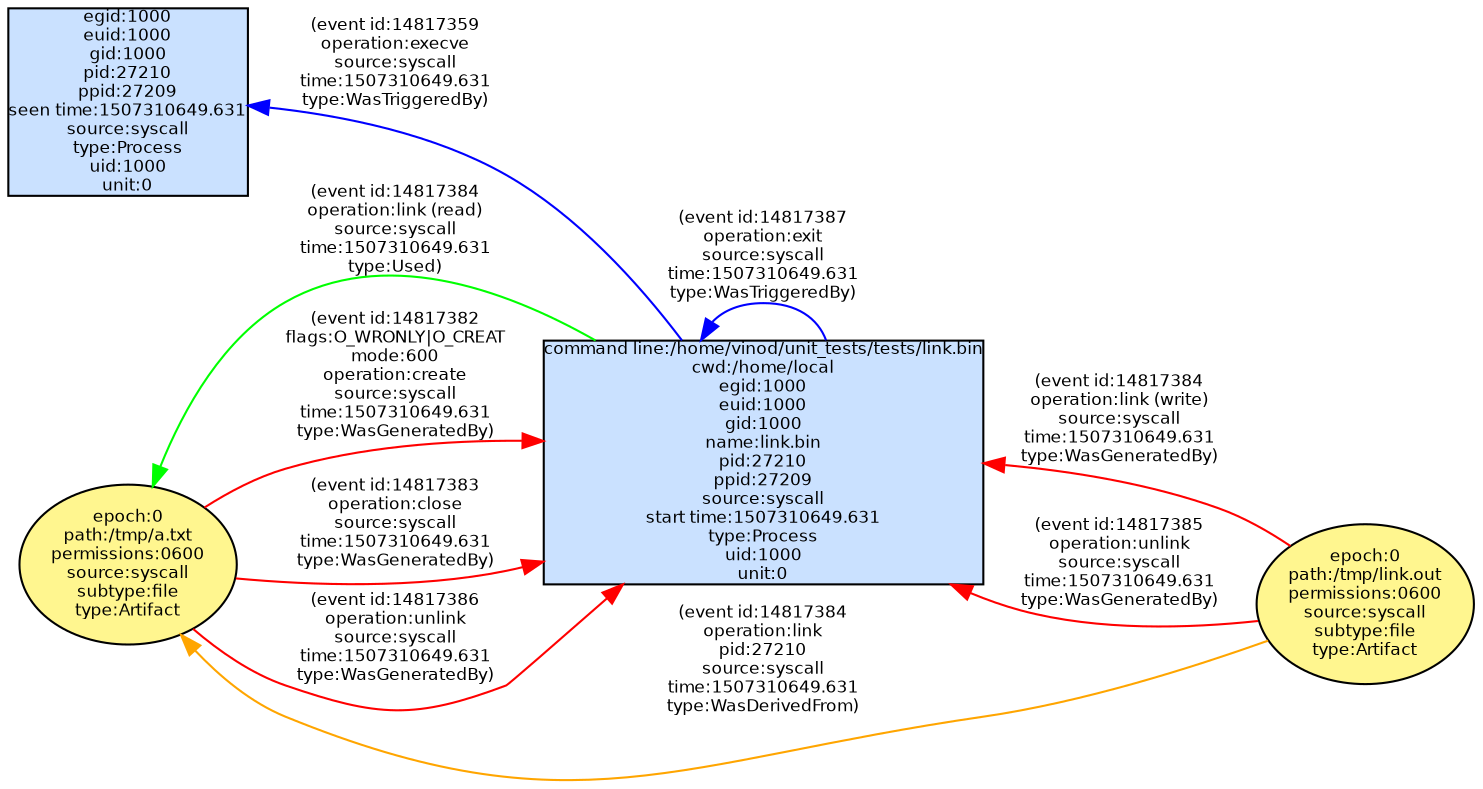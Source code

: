 digraph spade2dot {
graph [rankdir = "RL"];
node [fontname="Helvetica" fontsize="8" style="filled" margin="0.0,0.0"];
edge [fontname="Helvetica" fontsize="8"];
"412bd356e1cbd6d964af30a79dce8f9e" [label="egid:1000\neuid:1000\ngid:1000\npid:27210\nppid:27209\nseen time:1507310649.631\nsource:syscall\ntype:Process\nuid:1000\nunit:0" shape="box" fillcolor="lightsteelblue1"];
"672b7bd3216f0a5fa2d8c7d6a117a41a" [label="command line:/home/vinod/unit_tests/tests/link.bin\ncwd:/home/local\negid:1000\neuid:1000\ngid:1000\nname:link.bin\npid:27210\nppid:27209\nsource:syscall\nstart time:1507310649.631\ntype:Process\nuid:1000\nunit:0" shape="box" fillcolor="lightsteelblue1"];
"672b7bd3216f0a5fa2d8c7d6a117a41a" -> "412bd356e1cbd6d964af30a79dce8f9e" [label="(event id:14817359\noperation:execve\nsource:syscall\ntime:1507310649.631\ntype:WasTriggeredBy)" color="blue" style="solid"];
"ef27bdcaaf554b61997b9a8f788e3b2e" [label="epoch:0\npath:/tmp/a.txt\npermissions:0600\nsource:syscall\nsubtype:file\ntype:Artifact" shape="ellipse" fillcolor="khaki1"];
"ef27bdcaaf554b61997b9a8f788e3b2e" -> "672b7bd3216f0a5fa2d8c7d6a117a41a" [label="(event id:14817382\nflags:O_WRONLY|O_CREAT\nmode:600\noperation:create\nsource:syscall\ntime:1507310649.631\ntype:WasGeneratedBy)" color="red" style="solid"];
"ef27bdcaaf554b61997b9a8f788e3b2e" -> "672b7bd3216f0a5fa2d8c7d6a117a41a" [label="(event id:14817383\noperation:close\nsource:syscall\ntime:1507310649.631\ntype:WasGeneratedBy)" color="red" style="solid"];
"672b7bd3216f0a5fa2d8c7d6a117a41a" -> "ef27bdcaaf554b61997b9a8f788e3b2e" [label="(event id:14817384\noperation:link (read)\nsource:syscall\ntime:1507310649.631\ntype:Used)" color="green" style="solid"];
"d5771a0f5ee991db9fe050c9e644c653" [label="epoch:0\npath:/tmp/link.out\npermissions:0600\nsource:syscall\nsubtype:file\ntype:Artifact" shape="ellipse" fillcolor="khaki1"];
"d5771a0f5ee991db9fe050c9e644c653" -> "672b7bd3216f0a5fa2d8c7d6a117a41a" [label="(event id:14817384\noperation:link (write)\nsource:syscall\ntime:1507310649.631\ntype:WasGeneratedBy)" color="red" style="solid"];
"d5771a0f5ee991db9fe050c9e644c653" -> "ef27bdcaaf554b61997b9a8f788e3b2e" [label="(event id:14817384\noperation:link\npid:27210\nsource:syscall\ntime:1507310649.631\ntype:WasDerivedFrom)" color="orange" style="solid"];
"d5771a0f5ee991db9fe050c9e644c653" -> "672b7bd3216f0a5fa2d8c7d6a117a41a" [label="(event id:14817385\noperation:unlink\nsource:syscall\ntime:1507310649.631\ntype:WasGeneratedBy)" color="red" style="solid"];
"ef27bdcaaf554b61997b9a8f788e3b2e" -> "672b7bd3216f0a5fa2d8c7d6a117a41a" [label="(event id:14817386\noperation:unlink\nsource:syscall\ntime:1507310649.631\ntype:WasGeneratedBy)" color="red" style="solid"];
"672b7bd3216f0a5fa2d8c7d6a117a41a" -> "672b7bd3216f0a5fa2d8c7d6a117a41a" [label="(event id:14817387\noperation:exit\nsource:syscall\ntime:1507310649.631\ntype:WasTriggeredBy)" color="blue" style="solid"];
}
